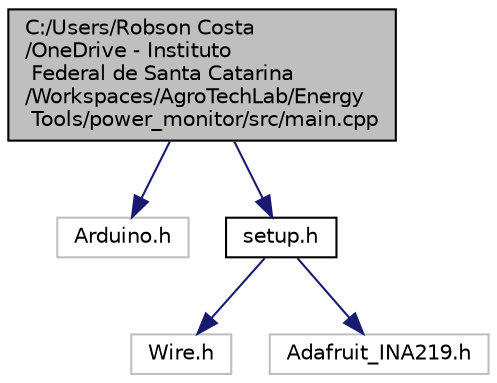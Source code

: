digraph "C:/Users/Robson Costa/OneDrive - Instituto Federal de Santa Catarina/Workspaces/AgroTechLab/Energy Tools/power_monitor/src/main.cpp"
{
 // LATEX_PDF_SIZE
  edge [fontname="Helvetica",fontsize="10",labelfontname="Helvetica",labelfontsize="10"];
  node [fontname="Helvetica",fontsize="10",shape=record];
  Node1 [label="C:/Users/Robson Costa\l/OneDrive - Instituto\l Federal de Santa Catarina\l/Workspaces/AgroTechLab/Energy\l Tools/power_monitor/src/main.cpp",height=0.2,width=0.4,color="black", fillcolor="grey75", style="filled", fontcolor="black",tooltip="Project main file."];
  Node1 -> Node2 [color="midnightblue",fontsize="10",style="solid",fontname="Helvetica"];
  Node2 [label="Arduino.h",height=0.2,width=0.4,color="grey75", fillcolor="white", style="filled",tooltip=" "];
  Node1 -> Node3 [color="midnightblue",fontsize="10",style="solid",fontname="Helvetica"];
  Node3 [label="setup.h",height=0.2,width=0.4,color="black", fillcolor="white", style="filled",URL="$setup_8h.html",tooltip="System setup parameters library."];
  Node3 -> Node4 [color="midnightblue",fontsize="10",style="solid",fontname="Helvetica"];
  Node4 [label="Wire.h",height=0.2,width=0.4,color="grey75", fillcolor="white", style="filled",tooltip=" "];
  Node3 -> Node5 [color="midnightblue",fontsize="10",style="solid",fontname="Helvetica"];
  Node5 [label="Adafruit_INA219.h",height=0.2,width=0.4,color="grey75", fillcolor="white", style="filled",tooltip=" "];
}
